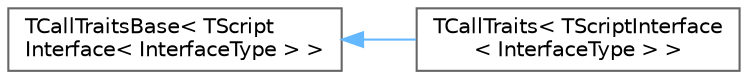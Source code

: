 digraph "Graphical Class Hierarchy"
{
 // INTERACTIVE_SVG=YES
 // LATEX_PDF_SIZE
  bgcolor="transparent";
  edge [fontname=Helvetica,fontsize=10,labelfontname=Helvetica,labelfontsize=10];
  node [fontname=Helvetica,fontsize=10,shape=box,height=0.2,width=0.4];
  rankdir="LR";
  Node0 [id="Node000000",label="TCallTraitsBase\< TScript\lInterface\< InterfaceType \> \>",height=0.2,width=0.4,color="grey40", fillcolor="white", style="filled",URL="$d8/db5/structTCallTraitsBase.html",tooltip=" "];
  Node0 -> Node1 [id="edge6237_Node000000_Node000001",dir="back",color="steelblue1",style="solid",tooltip=" "];
  Node1 [id="Node000001",label="TCallTraits\< TScriptInterface\l\< InterfaceType \> \>",height=0.2,width=0.4,color="grey40", fillcolor="white", style="filled",URL="$d6/da5/structTCallTraits_3_01TScriptInterface_3_01InterfaceType_01_4_01_4.html",tooltip=" "];
}
